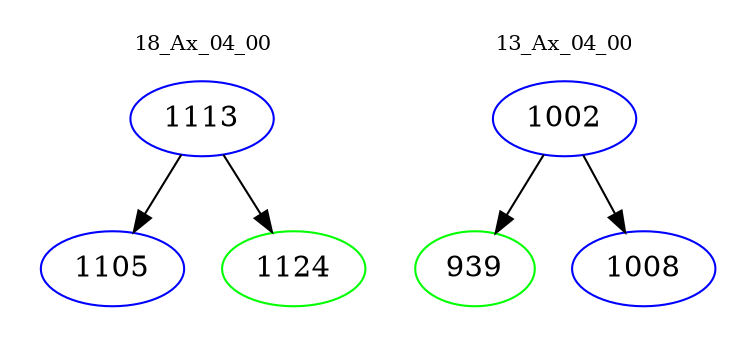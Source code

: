 digraph{
subgraph cluster_0 {
color = white
label = "18_Ax_04_00";
fontsize=10;
T0_1113 [label="1113", color="blue"]
T0_1113 -> T0_1105 [color="black"]
T0_1105 [label="1105", color="blue"]
T0_1113 -> T0_1124 [color="black"]
T0_1124 [label="1124", color="green"]
}
subgraph cluster_1 {
color = white
label = "13_Ax_04_00";
fontsize=10;
T1_1002 [label="1002", color="blue"]
T1_1002 -> T1_939 [color="black"]
T1_939 [label="939", color="green"]
T1_1002 -> T1_1008 [color="black"]
T1_1008 [label="1008", color="blue"]
}
}
